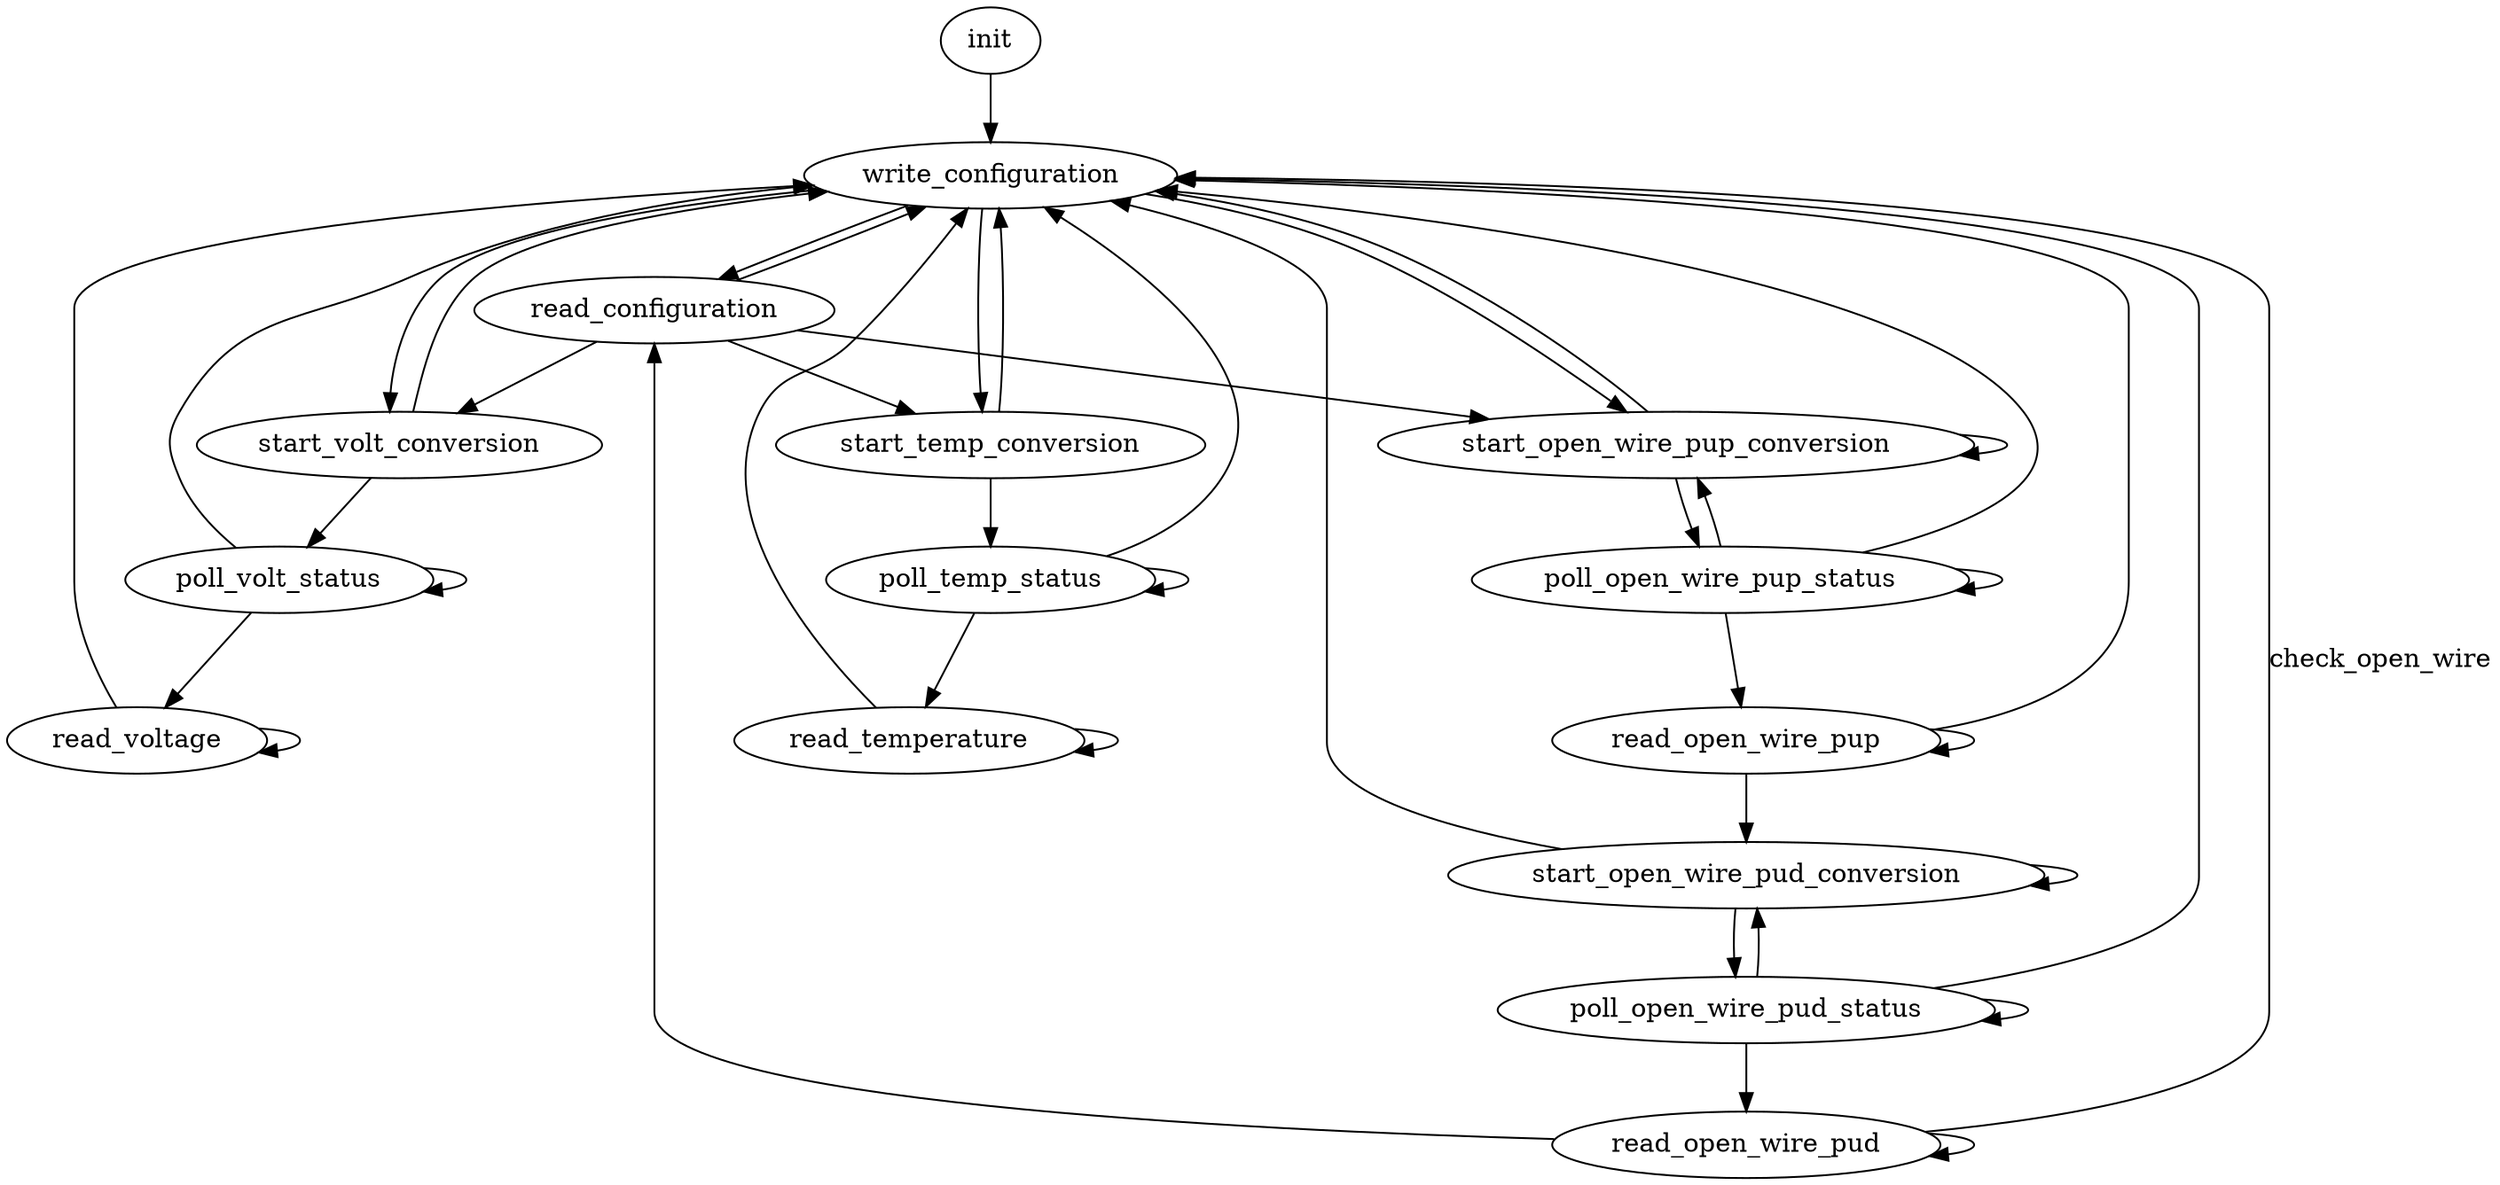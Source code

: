 digraph "fsm" {
    bgcolor="white"
    layout="dot"
    center=true
    concentrate=false
    // splines="ortho"

    /* Main operations */
    init
    write_configuration
    read_configuration

    /* Read voltages */
    start_volt_conversion
    poll_volt_status
    read_voltage

    /* Read temperatures */
    start_temp_conversion
    poll_temp_status
    read_temperature

    /* Open wire */
    start_open_wire_pup_conversion
    poll_open_wire_pup_status
    read_open_wire_pup
    start_open_wire_pud_conversion
    poll_open_wire_pud_status
    read_open_wire_pud
    
    /* Initialization */
    init -> write_configuration

    /* Main operations */
    write_configuration -> read_configuration
    write_configuration -> start_volt_conversion
    write_configuration -> start_temp_conversion
    write_configuration -> start_open_wire_pup_conversion

    read_configuration -> write_configuration
    read_configuration -> start_volt_conversion
    read_configuration -> start_temp_conversion
    read_configuration -> start_open_wire_pup_conversion

    /* Read voltages */
    start_volt_conversion -> poll_volt_status
    start_volt_conversion -> write_configuration

    poll_volt_status -> poll_volt_status
    poll_volt_status -> read_voltage
    poll_volt_status -> write_configuration

    read_voltage -> read_voltage
    read_voltage -> write_configuration

    /* Read temperatures */
    start_temp_conversion -> poll_temp_status
    start_temp_conversion -> write_configuration

    poll_temp_status -> poll_temp_status
    poll_temp_status -> read_temperature
    poll_temp_status -> write_configuration

    read_temperature -> read_temperature
    read_temperature -> write_configuration

    /* Open wire */
    start_open_wire_pup_conversion -> start_open_wire_pup_conversion
    start_open_wire_pup_conversion -> poll_open_wire_pup_status
    start_open_wire_pup_conversion -> write_configuration

    poll_open_wire_pup_status -> poll_open_wire_pup_status
    poll_open_wire_pup_status -> start_open_wire_pup_conversion
    poll_open_wire_pup_status -> read_open_wire_pup
    poll_open_wire_pup_status -> write_configuration

    read_open_wire_pup -> read_open_wire_pup
    read_open_wire_pup -> start_open_wire_pud_conversion
    read_open_wire_pup -> write_configuration

    start_open_wire_pud_conversion -> start_open_wire_pud_conversion
    start_open_wire_pud_conversion -> poll_open_wire_pud_status
    start_open_wire_pud_conversion -> write_configuration

    poll_open_wire_pud_status -> start_open_wire_pud_conversion
    poll_open_wire_pud_status -> poll_open_wire_pud_status
    poll_open_wire_pud_status -> read_open_wire_pud
    poll_open_wire_pud_status -> write_configuration

    read_open_wire_pud -> read_open_wire_pud
    read_open_wire_pud -> write_configuration [label="check_open_wire"]
    read_open_wire_pud -> read_configuration
}
